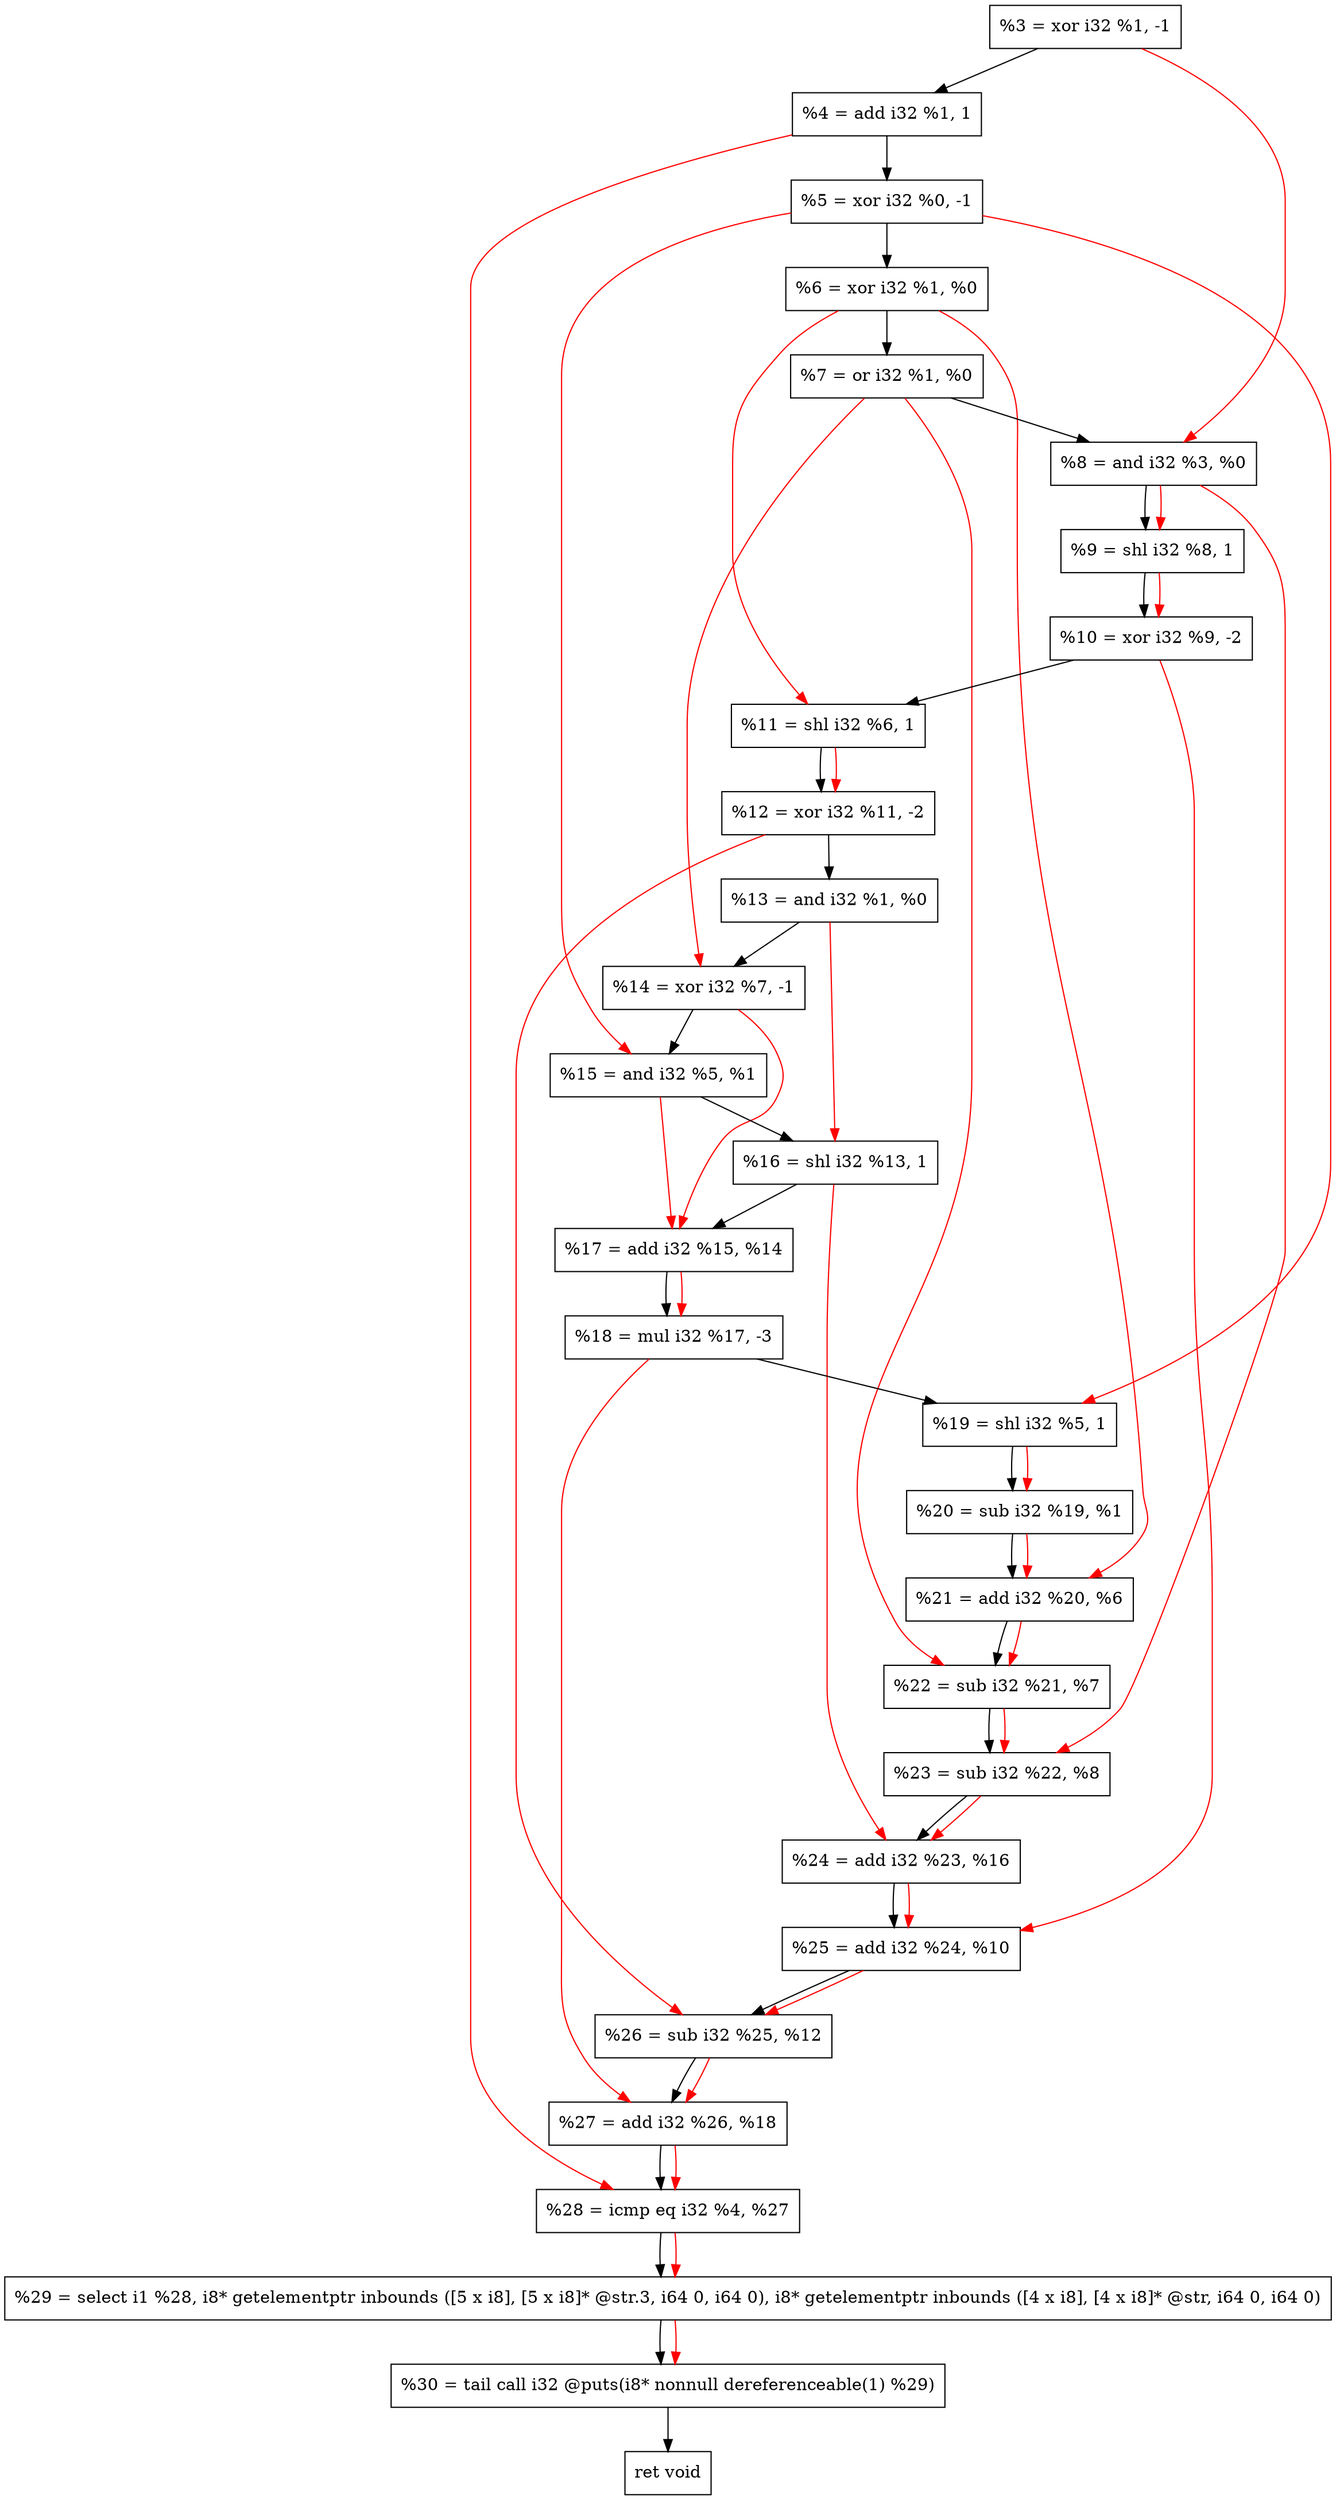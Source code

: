 digraph "DFG for'crackme' function" {
	Node0x2252be0[shape=record, label="  %3 = xor i32 %1, -1"];
	Node0x2252c80[shape=record, label="  %4 = add i32 %1, 1"];
	Node0x2252d40[shape=record, label="  %5 = xor i32 %0, -1"];
	Node0x2252db0[shape=record, label="  %6 = xor i32 %1, %0"];
	Node0x2252e20[shape=record, label="  %7 = or i32 %1, %0"];
	Node0x2252e90[shape=record, label="  %8 = and i32 %3, %0"];
	Node0x2252f00[shape=record, label="  %9 = shl i32 %8, 1"];
	Node0x2252f70[shape=record, label="  %10 = xor i32 %9, -2"];
	Node0x2252fe0[shape=record, label="  %11 = shl i32 %6, 1"];
	Node0x2253050[shape=record, label="  %12 = xor i32 %11, -2"];
	Node0x22530c0[shape=record, label="  %13 = and i32 %1, %0"];
	Node0x2253130[shape=record, label="  %14 = xor i32 %7, -1"];
	Node0x22531a0[shape=record, label="  %15 = and i32 %5, %1"];
	Node0x2253210[shape=record, label="  %16 = shl i32 %13, 1"];
	Node0x2253280[shape=record, label="  %17 = add i32 %15, %14"];
	Node0x2253320[shape=record, label="  %18 = mul i32 %17, -3"];
	Node0x2253390[shape=record, label="  %19 = shl i32 %5, 1"];
	Node0x2253400[shape=record, label="  %20 = sub i32 %19, %1"];
	Node0x2253470[shape=record, label="  %21 = add i32 %20, %6"];
	Node0x22534e0[shape=record, label="  %22 = sub i32 %21, %7"];
	Node0x2253550[shape=record, label="  %23 = sub i32 %22, %8"];
	Node0x22535c0[shape=record, label="  %24 = add i32 %23, %16"];
	Node0x2253630[shape=record, label="  %25 = add i32 %24, %10"];
	Node0x22536a0[shape=record, label="  %26 = sub i32 %25, %12"];
	Node0x2253710[shape=record, label="  %27 = add i32 %26, %18"];
	Node0x2253780[shape=record, label="  %28 = icmp eq i32 %4, %27"];
	Node0x21f3268[shape=record, label="  %29 = select i1 %28, i8* getelementptr inbounds ([5 x i8], [5 x i8]* @str.3, i64 0, i64 0), i8* getelementptr inbounds ([4 x i8], [4 x i8]* @str, i64 0, i64 0)"];
	Node0x2253c20[shape=record, label="  %30 = tail call i32 @puts(i8* nonnull dereferenceable(1) %29)"];
	Node0x2253c70[shape=record, label="  ret void"];
	Node0x2252be0 -> Node0x2252c80;
	Node0x2252c80 -> Node0x2252d40;
	Node0x2252d40 -> Node0x2252db0;
	Node0x2252db0 -> Node0x2252e20;
	Node0x2252e20 -> Node0x2252e90;
	Node0x2252e90 -> Node0x2252f00;
	Node0x2252f00 -> Node0x2252f70;
	Node0x2252f70 -> Node0x2252fe0;
	Node0x2252fe0 -> Node0x2253050;
	Node0x2253050 -> Node0x22530c0;
	Node0x22530c0 -> Node0x2253130;
	Node0x2253130 -> Node0x22531a0;
	Node0x22531a0 -> Node0x2253210;
	Node0x2253210 -> Node0x2253280;
	Node0x2253280 -> Node0x2253320;
	Node0x2253320 -> Node0x2253390;
	Node0x2253390 -> Node0x2253400;
	Node0x2253400 -> Node0x2253470;
	Node0x2253470 -> Node0x22534e0;
	Node0x22534e0 -> Node0x2253550;
	Node0x2253550 -> Node0x22535c0;
	Node0x22535c0 -> Node0x2253630;
	Node0x2253630 -> Node0x22536a0;
	Node0x22536a0 -> Node0x2253710;
	Node0x2253710 -> Node0x2253780;
	Node0x2253780 -> Node0x21f3268;
	Node0x21f3268 -> Node0x2253c20;
	Node0x2253c20 -> Node0x2253c70;
edge [color=red]
	Node0x2252be0 -> Node0x2252e90;
	Node0x2252e90 -> Node0x2252f00;
	Node0x2252f00 -> Node0x2252f70;
	Node0x2252db0 -> Node0x2252fe0;
	Node0x2252fe0 -> Node0x2253050;
	Node0x2252e20 -> Node0x2253130;
	Node0x2252d40 -> Node0x22531a0;
	Node0x22530c0 -> Node0x2253210;
	Node0x22531a0 -> Node0x2253280;
	Node0x2253130 -> Node0x2253280;
	Node0x2253280 -> Node0x2253320;
	Node0x2252d40 -> Node0x2253390;
	Node0x2253390 -> Node0x2253400;
	Node0x2253400 -> Node0x2253470;
	Node0x2252db0 -> Node0x2253470;
	Node0x2253470 -> Node0x22534e0;
	Node0x2252e20 -> Node0x22534e0;
	Node0x22534e0 -> Node0x2253550;
	Node0x2252e90 -> Node0x2253550;
	Node0x2253550 -> Node0x22535c0;
	Node0x2253210 -> Node0x22535c0;
	Node0x22535c0 -> Node0x2253630;
	Node0x2252f70 -> Node0x2253630;
	Node0x2253630 -> Node0x22536a0;
	Node0x2253050 -> Node0x22536a0;
	Node0x22536a0 -> Node0x2253710;
	Node0x2253320 -> Node0x2253710;
	Node0x2252c80 -> Node0x2253780;
	Node0x2253710 -> Node0x2253780;
	Node0x2253780 -> Node0x21f3268;
	Node0x21f3268 -> Node0x2253c20;
}

